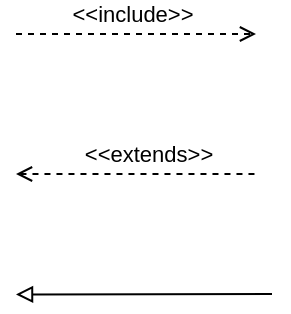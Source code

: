 <mxfile version="13.9.9" type="device"><diagram id="b2Lrta9zegHjYCQeKg3n" name="Page-1"><mxGraphModel dx="1024" dy="592" grid="1" gridSize="10" guides="1" tooltips="1" connect="1" arrows="1" fold="1" page="1" pageScale="1" pageWidth="850" pageHeight="1100" math="0" shadow="0"><root><mxCell id="0"/><mxCell id="1" parent="0"/><mxCell id="YhVZZ9puEd0LsGEV0qPU-1" value="&amp;lt;&amp;lt;include&amp;gt;&amp;gt;" style="endArrow=open;html=1;endFill=0;dashed=1;" parent="1" edge="1"><mxGeometry x="-0.032" y="10" width="50" height="50" relative="1" as="geometry"><mxPoint x="40" y="60" as="sourcePoint"/><mxPoint x="160" y="60" as="targetPoint"/><mxPoint as="offset"/></mxGeometry></mxCell><mxCell id="YhVZZ9puEd0LsGEV0qPU-2" value="&amp;lt;&amp;lt;extends&amp;gt;&amp;gt;" style="endArrow=none;html=1;endFill=0;dashed=1;startArrow=open;startFill=0;" parent="1" edge="1"><mxGeometry x="0.097" y="10" width="50" height="50" relative="1" as="geometry"><mxPoint x="40" y="130" as="sourcePoint"/><mxPoint x="160" y="130" as="targetPoint"/><mxPoint as="offset"/></mxGeometry></mxCell><mxCell id="YhVZZ9puEd0LsGEV0qPU-3" style="rounded=0;jettySize=auto;html=1;startArrow=block;startFill=0;endArrow=none;endFill=0;endSize=6;targetPerimeterSpacing=0;" parent="1" edge="1"><mxGeometry relative="1" as="geometry"><mxPoint x="40.004" y="190.225" as="sourcePoint"/><mxPoint x="168" y="190" as="targetPoint"/></mxGeometry></mxCell></root></mxGraphModel></diagram></mxfile>
